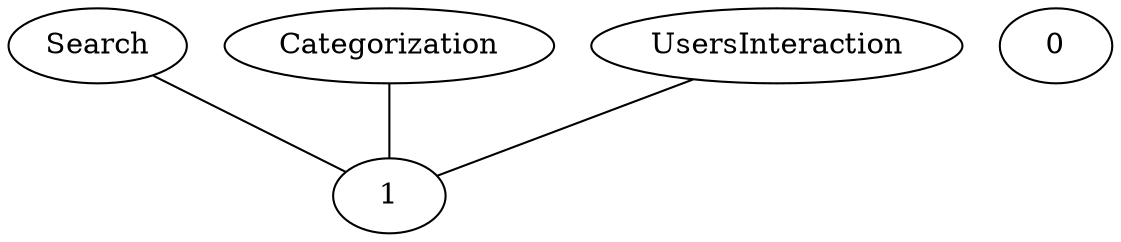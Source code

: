 graph G {
  Search;
  0;
  1;
  Categorization;
  UsersInteraction;
  Search -- 1;
  Categorization -- 1;
  UsersInteraction -- 1;
}
